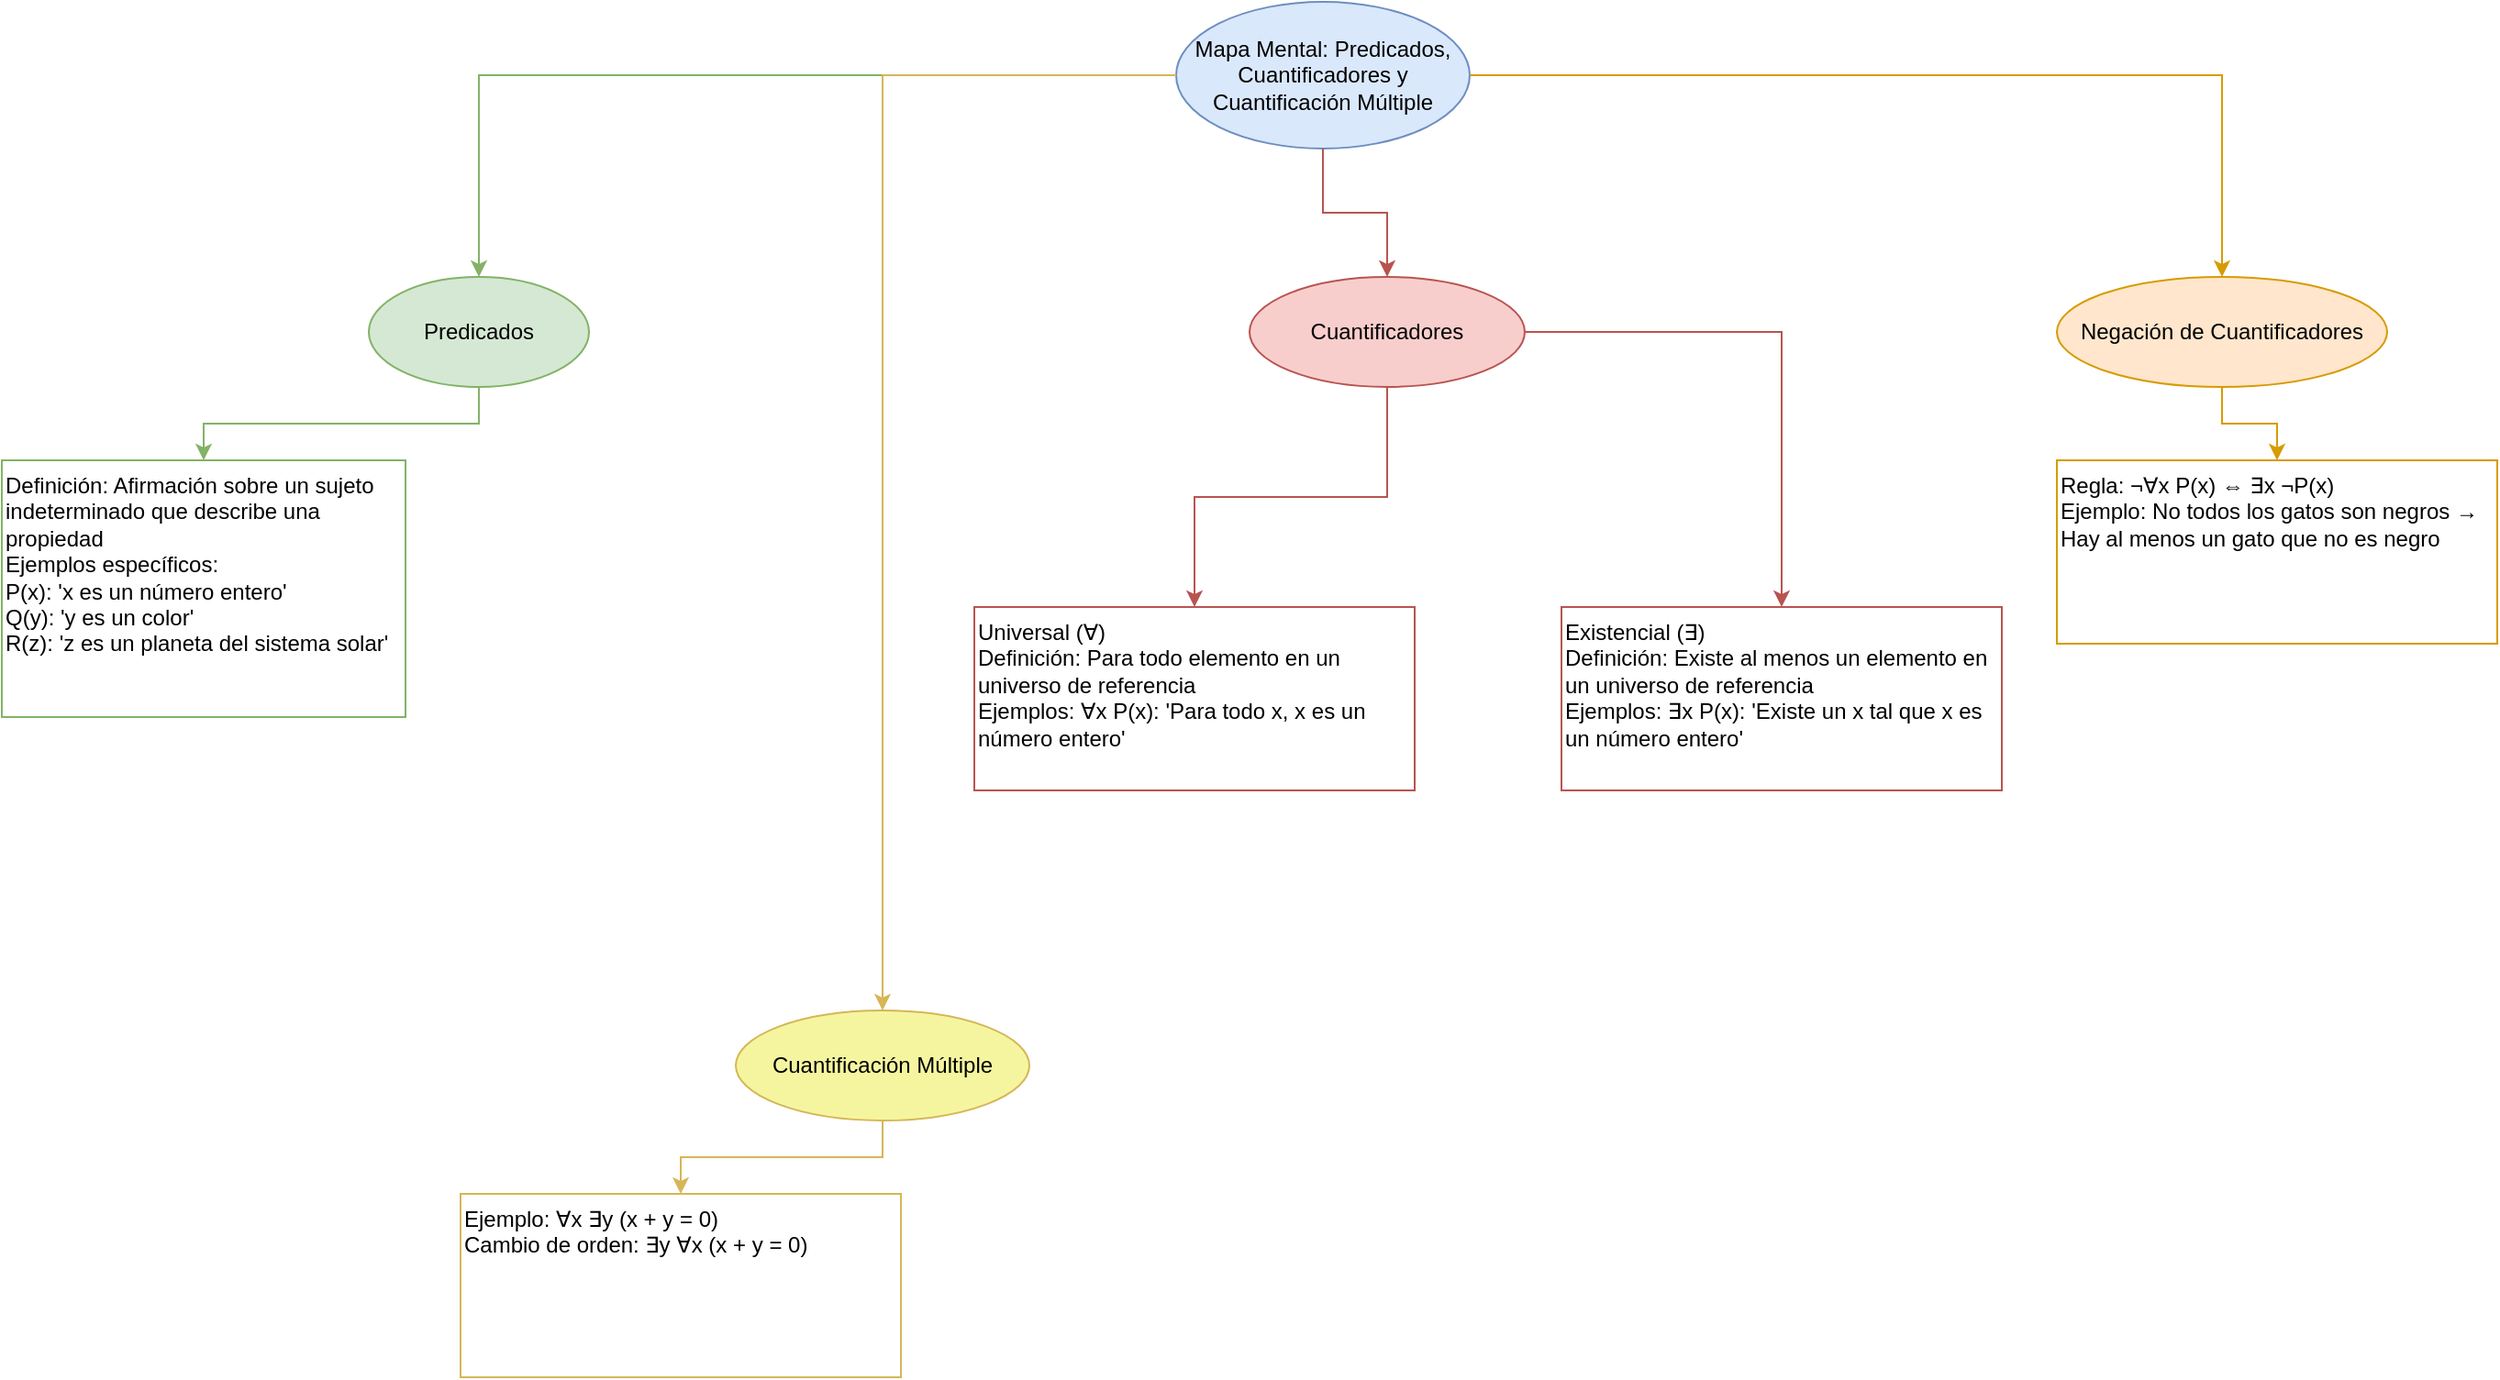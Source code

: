 <mxfile version="24.8.6">
  <diagram name="Página-1" id="PYql78lwzys24BfeM8Rj">
    <mxGraphModel dx="1426" dy="827" grid="1" gridSize="10" guides="1" tooltips="1" connect="1" arrows="1" fold="1" page="1" pageScale="1" pageWidth="827" pageHeight="1169" math="0" shadow="0">
      <root>
        <mxCell id="0" />
        <mxCell id="1" parent="0" />
        <mxCell id="D_wZLNYS5w4y16ffLb7D-1" value="Mapa Mental: Predicados, Cuantificadores y Cuantificación Múltiple" style="ellipse;whiteSpace=wrap;html=1;fillColor=#dae8fc;strokeColor=#6c8ebf;" vertex="1" parent="1">
          <mxGeometry x="740" y="50" width="160" height="80" as="geometry" />
        </mxCell>
        <mxCell id="D_wZLNYS5w4y16ffLb7D-2" value="Predicados" style="ellipse;whiteSpace=wrap;html=1;fillColor=#d5e8d4;strokeColor=#82b366;" vertex="1" parent="1">
          <mxGeometry x="300" y="200" width="120" height="60" as="geometry" />
        </mxCell>
        <mxCell id="D_wZLNYS5w4y16ffLb7D-3" value="Definición: Afirmación sobre un sujeto indeterminado que describe una propiedad&#xa;Ejemplos específicos:&#xa;P(x): &#39;x es un número entero&#39;&#xa;Q(y): &#39;y es un color&#39;&#xa;R(z): &#39;z es un planeta del sistema solar&#39;" style="text;whiteSpace=wrap;html=1;fillColor=#ffffff;strokeColor=#82b366;" vertex="1" parent="1">
          <mxGeometry x="100" y="300" width="220" height="140" as="geometry" />
        </mxCell>
        <mxCell id="D_wZLNYS5w4y16ffLb7D-4" style="edgeStyle=orthogonalEdgeStyle;rounded=0;orthogonalLoop=1;html=1;strokeColor=#82b366;" edge="1" parent="1" source="D_wZLNYS5w4y16ffLb7D-1" target="D_wZLNYS5w4y16ffLb7D-2">
          <mxGeometry relative="1" as="geometry" />
        </mxCell>
        <mxCell id="D_wZLNYS5w4y16ffLb7D-5" style="edgeStyle=orthogonalEdgeStyle;rounded=0;orthogonalLoop=1;html=1;strokeColor=#82b366;" edge="1" parent="1" source="D_wZLNYS5w4y16ffLb7D-2" target="D_wZLNYS5w4y16ffLb7D-3">
          <mxGeometry relative="1" as="geometry" />
        </mxCell>
        <mxCell id="D_wZLNYS5w4y16ffLb7D-6" value="Cuantificadores" style="ellipse;whiteSpace=wrap;html=1;fillColor=#f8cecc;strokeColor=#b85450;" vertex="1" parent="1">
          <mxGeometry x="780" y="200" width="150" height="60" as="geometry" />
        </mxCell>
        <mxCell id="D_wZLNYS5w4y16ffLb7D-7" value="Universal (∀)&#xa;Definición: Para todo elemento en un universo de referencia&#xa;Ejemplos: ∀x P(x): &#39;Para todo x, x es un número entero&#39;" style="text;whiteSpace=wrap;html=1;fillColor=#ffffff;strokeColor=#b85450;" vertex="1" parent="1">
          <mxGeometry x="630" y="380" width="240" height="100" as="geometry" />
        </mxCell>
        <mxCell id="D_wZLNYS5w4y16ffLb7D-8" value="Existencial (∃)&#xa;Definición: Existe al menos un elemento en un universo de referencia&#xa;Ejemplos: ∃x P(x): &#39;Existe un x tal que x es un número entero&#39;" style="text;whiteSpace=wrap;html=1;fillColor=#ffffff;strokeColor=#b85450;" vertex="1" parent="1">
          <mxGeometry x="950" y="380" width="240" height="100" as="geometry" />
        </mxCell>
        <mxCell id="D_wZLNYS5w4y16ffLb7D-9" style="edgeStyle=orthogonalEdgeStyle;rounded=0;orthogonalLoop=1;html=1;strokeColor=#b85450;" edge="1" parent="1" source="D_wZLNYS5w4y16ffLb7D-1" target="D_wZLNYS5w4y16ffLb7D-6">
          <mxGeometry relative="1" as="geometry" />
        </mxCell>
        <mxCell id="D_wZLNYS5w4y16ffLb7D-10" style="edgeStyle=orthogonalEdgeStyle;rounded=0;orthogonalLoop=1;html=1;strokeColor=#b85450;" edge="1" parent="1" source="D_wZLNYS5w4y16ffLb7D-6" target="D_wZLNYS5w4y16ffLb7D-7">
          <mxGeometry relative="1" as="geometry" />
        </mxCell>
        <mxCell id="D_wZLNYS5w4y16ffLb7D-11" style="edgeStyle=orthogonalEdgeStyle;rounded=0;orthogonalLoop=1;html=1;strokeColor=#b85450;" edge="1" parent="1" source="D_wZLNYS5w4y16ffLb7D-6" target="D_wZLNYS5w4y16ffLb7D-8">
          <mxGeometry relative="1" as="geometry" />
        </mxCell>
        <mxCell id="D_wZLNYS5w4y16ffLb7D-12" value="Negación de Cuantificadores" style="ellipse;whiteSpace=wrap;html=1;fillColor=#ffe6cc;strokeColor=#d79b00;" vertex="1" parent="1">
          <mxGeometry x="1220" y="200" width="180" height="60" as="geometry" />
        </mxCell>
        <mxCell id="D_wZLNYS5w4y16ffLb7D-13" value="Regla: ¬∀x P(x) ⇔ ∃x ¬P(x)&#xa;Ejemplo: No todos los gatos son negros → Hay al menos un gato que no es negro" style="text;whiteSpace=wrap;html=1;fillColor=#ffffff;strokeColor=#d79b00;" vertex="1" parent="1">
          <mxGeometry x="1220" y="300" width="240" height="100" as="geometry" />
        </mxCell>
        <mxCell id="D_wZLNYS5w4y16ffLb7D-14" style="edgeStyle=orthogonalEdgeStyle;rounded=0;orthogonalLoop=1;html=1;strokeColor=#d79b00;" edge="1" parent="1" source="D_wZLNYS5w4y16ffLb7D-1" target="D_wZLNYS5w4y16ffLb7D-12">
          <mxGeometry relative="1" as="geometry" />
        </mxCell>
        <mxCell id="D_wZLNYS5w4y16ffLb7D-15" style="edgeStyle=orthogonalEdgeStyle;rounded=0;orthogonalLoop=1;html=1;strokeColor=#d79b00;" edge="1" parent="1" source="D_wZLNYS5w4y16ffLb7D-12" target="D_wZLNYS5w4y16ffLb7D-13">
          <mxGeometry relative="1" as="geometry" />
        </mxCell>
        <mxCell id="D_wZLNYS5w4y16ffLb7D-16" value="Cuantificación Múltiple" style="ellipse;whiteSpace=wrap;html=1;fillColor=#f5f5a0;strokeColor=#d6b656;" vertex="1" parent="1">
          <mxGeometry x="500" y="600" width="160" height="60" as="geometry" />
        </mxCell>
        <mxCell id="D_wZLNYS5w4y16ffLb7D-17" value="Ejemplo: ∀x ∃y (x + y = 0)&#xa;Cambio de orden: ∃y ∀x (x + y = 0)" style="text;whiteSpace=wrap;html=1;fillColor=#ffffff;strokeColor=#d6b656;" vertex="1" parent="1">
          <mxGeometry x="350" y="700" width="240" height="100" as="geometry" />
        </mxCell>
        <mxCell id="D_wZLNYS5w4y16ffLb7D-18" style="edgeStyle=orthogonalEdgeStyle;rounded=0;orthogonalLoop=1;html=1;strokeColor=#d6b656;" edge="1" parent="1" source="D_wZLNYS5w4y16ffLb7D-1" target="D_wZLNYS5w4y16ffLb7D-16">
          <mxGeometry relative="1" as="geometry" />
        </mxCell>
        <mxCell id="D_wZLNYS5w4y16ffLb7D-19" style="edgeStyle=orthogonalEdgeStyle;rounded=0;orthogonalLoop=1;html=1;strokeColor=#d6b656;" edge="1" parent="1" source="D_wZLNYS5w4y16ffLb7D-16" target="D_wZLNYS5w4y16ffLb7D-17">
          <mxGeometry relative="1" as="geometry" />
        </mxCell>
      </root>
    </mxGraphModel>
  </diagram>
</mxfile>

